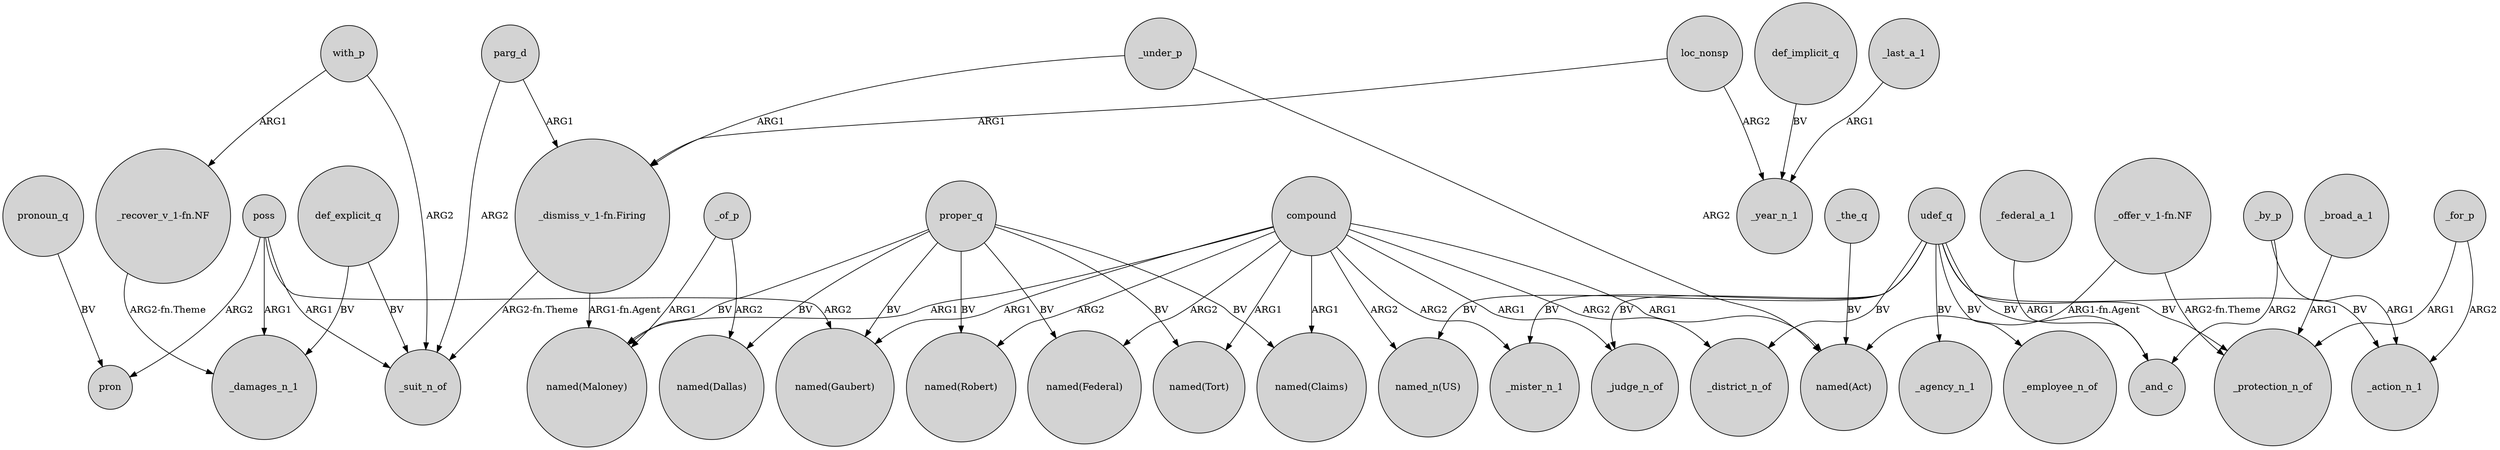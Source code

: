 digraph {
	node [shape=circle style=filled]
	"_recover_v_1-fn.NF" -> _damages_n_1 [label="ARG2-fn.Theme"]
	_under_p -> "named(Act)" [label=ARG2]
	def_explicit_q -> _damages_n_1 [label=BV]
	udef_q -> "named_n(US)" [label=BV]
	compound -> "named(Tort)" [label=ARG1]
	_broad_a_1 -> _protection_n_of [label=ARG1]
	poss -> pron [label=ARG2]
	loc_nonsp -> "_dismiss_v_1-fn.Firing" [label=ARG1]
	def_implicit_q -> _year_n_1 [label=BV]
	proper_q -> "named(Maloney)" [label=BV]
	_the_q -> "named(Act)" [label=BV]
	udef_q -> _employee_n_of [label=BV]
	compound -> "named(Claims)" [label=ARG1]
	with_p -> "_recover_v_1-fn.NF" [label=ARG1]
	proper_q -> "named(Claims)" [label=BV]
	compound -> _mister_n_1 [label=ARG2]
	compound -> "named(Robert)" [label=ARG2]
	udef_q -> _mister_n_1 [label=BV]
	_by_p -> _action_n_1 [label=ARG1]
	_of_p -> "named(Maloney)" [label=ARG1]
	_federal_a_1 -> _and_c [label=ARG1]
	compound -> "named(Gaubert)" [label=ARG1]
	poss -> "named(Gaubert)" [label=ARG2]
	_under_p -> "_dismiss_v_1-fn.Firing" [label=ARG1]
	def_explicit_q -> _suit_n_of [label=BV]
	poss -> _damages_n_1 [label=ARG1]
	"_dismiss_v_1-fn.Firing" -> "named(Maloney)" [label="ARG1-fn.Agent"]
	udef_q -> _judge_n_of [label=BV]
	compound -> "named_n(US)" [label=ARG2]
	_for_p -> _protection_n_of [label=ARG1]
	parg_d -> _suit_n_of [label=ARG2]
	compound -> _judge_n_of [label=ARG1]
	pronoun_q -> pron [label=BV]
	_by_p -> _and_c [label=ARG2]
	with_p -> _suit_n_of [label=ARG2]
	udef_q -> _protection_n_of [label=BV]
	compound -> _district_n_of [label=ARG2]
	"_offer_v_1-fn.NF" -> "named(Act)" [label="ARG1-fn.Agent"]
	poss -> _suit_n_of [label=ARG1]
	proper_q -> "named(Robert)" [label=BV]
	parg_d -> "_dismiss_v_1-fn.Firing" [label=ARG1]
	proper_q -> "named(Tort)" [label=BV]
	loc_nonsp -> _year_n_1 [label=ARG2]
	_last_a_1 -> _year_n_1 [label=ARG1]
	proper_q -> "named(Gaubert)" [label=BV]
	udef_q -> _agency_n_1 [label=BV]
	proper_q -> "named(Federal)" [label=BV]
	_for_p -> _action_n_1 [label=ARG2]
	compound -> "named(Act)" [label=ARG1]
	proper_q -> "named(Dallas)" [label=BV]
	compound -> "named(Maloney)" [label=ARG1]
	udef_q -> _district_n_of [label=BV]
	udef_q -> _action_n_1 [label=BV]
	_of_p -> "named(Dallas)" [label=ARG2]
	udef_q -> _and_c [label=BV]
	compound -> "named(Federal)" [label=ARG2]
	"_dismiss_v_1-fn.Firing" -> _suit_n_of [label="ARG2-fn.Theme"]
	"_offer_v_1-fn.NF" -> _protection_n_of [label="ARG2-fn.Theme"]
}
